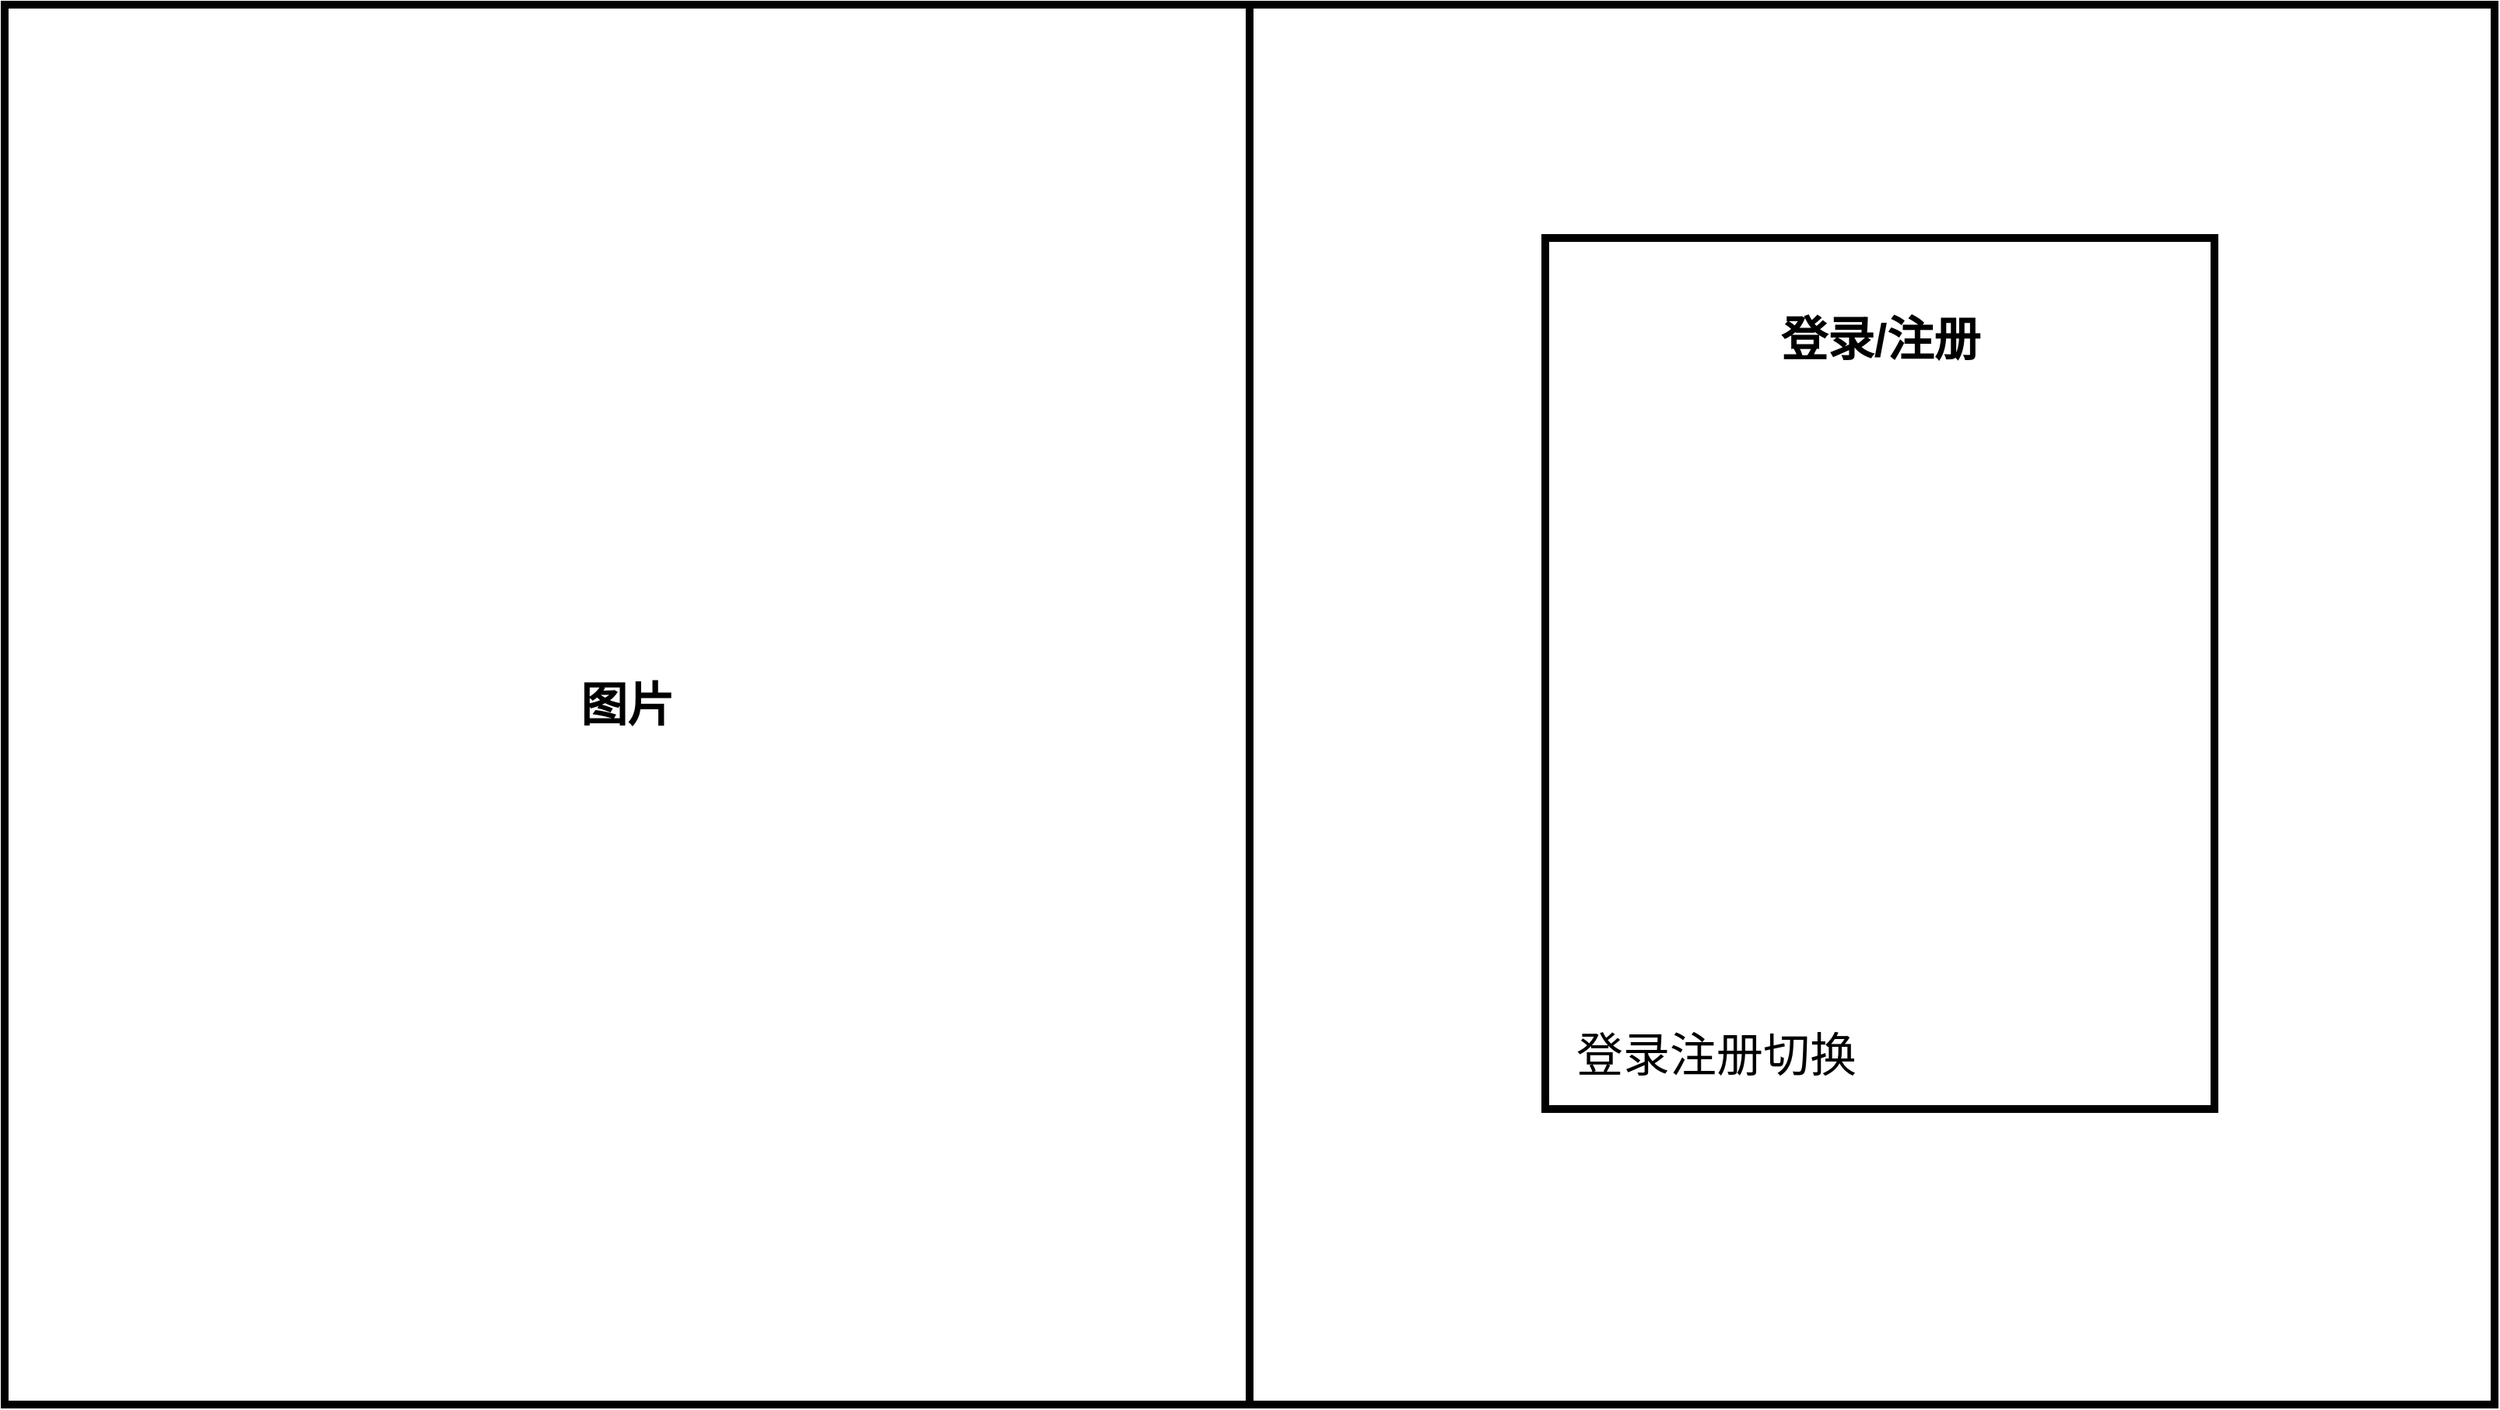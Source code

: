 <mxfile version="20.8.16" type="device"><diagram name="第 1 页" id="v0ylOwUa1eEmqXoQtPoT"><mxGraphModel dx="2072" dy="1228" grid="1" gridSize="10" guides="1" tooltips="1" connect="1" arrows="1" fold="1" page="1" pageScale="1" pageWidth="2000" pageHeight="1100" math="0" shadow="0"><root><mxCell id="0"/><mxCell id="1" parent="0"/><mxCell id="3KuGqwIo-ORPiHlZXK2K-1" value="" style="rounded=0;whiteSpace=wrap;html=1;strokeColor=default;strokeWidth=5;fontFamily=Helvetica;fontSize=12;fontColor=default;fillColor=default;" vertex="1" parent="1"><mxGeometry x="120" y="40" width="1600" height="900" as="geometry"/></mxCell><mxCell id="3KuGqwIo-ORPiHlZXK2K-3" value="&lt;font style=&quot;font-size: 30px;&quot;&gt;&lt;b&gt;图片&lt;/b&gt;&lt;/font&gt;" style="rounded=0;whiteSpace=wrap;html=1;strokeWidth=5;" vertex="1" parent="1"><mxGeometry x="120" y="40" width="800" height="900" as="geometry"/></mxCell><mxCell id="3KuGqwIo-ORPiHlZXK2K-9" value="" style="rounded=0;whiteSpace=wrap;html=1;strokeWidth=5;fontSize=30;" vertex="1" parent="1"><mxGeometry x="1110" y="190" width="430" height="560" as="geometry"/></mxCell><mxCell id="3KuGqwIo-ORPiHlZXK2K-10" value="&lt;b&gt;登录/注册&lt;/b&gt;" style="text;html=1;strokeColor=none;fillColor=none;align=center;verticalAlign=middle;whiteSpace=wrap;rounded=0;fontSize=30;" vertex="1" parent="1"><mxGeometry x="1227.5" y="240" width="195" height="30" as="geometry"/></mxCell><mxCell id="3KuGqwIo-ORPiHlZXK2K-11" value="登录注册切换" style="text;html=1;strokeColor=none;fillColor=none;align=center;verticalAlign=middle;whiteSpace=wrap;rounded=0;fontSize=30;" vertex="1" parent="1"><mxGeometry x="1120" y="700" width="200" height="30" as="geometry"/></mxCell></root></mxGraphModel></diagram></mxfile>